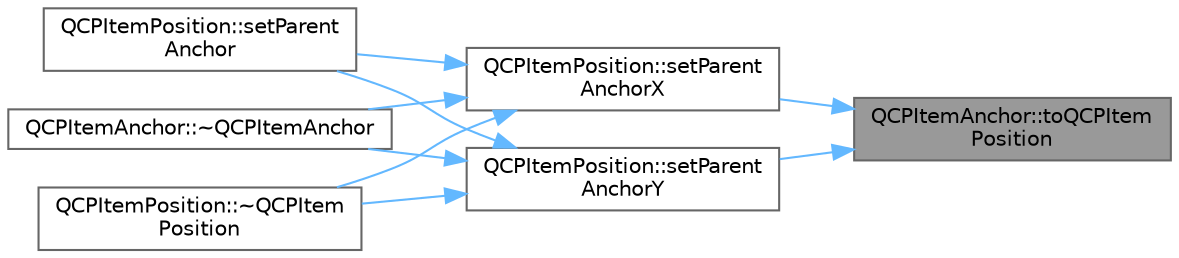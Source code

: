 digraph "QCPItemAnchor::toQCPItemPosition"
{
 // LATEX_PDF_SIZE
  bgcolor="transparent";
  edge [fontname=Helvetica,fontsize=10,labelfontname=Helvetica,labelfontsize=10];
  node [fontname=Helvetica,fontsize=10,shape=box,height=0.2,width=0.4];
  rankdir="RL";
  Node1 [label="QCPItemAnchor::toQCPItem\lPosition",height=0.2,width=0.4,color="gray40", fillcolor="grey60", style="filled", fontcolor="black",tooltip=" "];
  Node1 -> Node2 [dir="back",color="steelblue1",style="solid"];
  Node2 [label="QCPItemPosition::setParent\lAnchorX",height=0.2,width=0.4,color="grey40", fillcolor="white", style="filled",URL="$class_q_c_p_item_position.html#add71461a973927c74e42179480916d9c",tooltip=" "];
  Node2 -> Node3 [dir="back",color="steelblue1",style="solid"];
  Node3 [label="QCPItemPosition::setParent\lAnchor",height=0.2,width=0.4,color="grey40", fillcolor="white", style="filled",URL="$class_q_c_p_item_position.html#ac094d67a95d2dceafa0d50b9db3a7e51",tooltip=" "];
  Node2 -> Node4 [dir="back",color="steelblue1",style="solid"];
  Node4 [label="QCPItemAnchor::~QCPItemAnchor",height=0.2,width=0.4,color="grey40", fillcolor="white", style="filled",URL="$class_q_c_p_item_anchor.html#a1868559407600688ee4d1a4621e81ceb",tooltip=" "];
  Node2 -> Node5 [dir="back",color="steelblue1",style="solid"];
  Node5 [label="QCPItemPosition::~QCPItem\lPosition",height=0.2,width=0.4,color="grey40", fillcolor="white", style="filled",URL="$class_q_c_p_item_position.html#ad8a289016f7a62332f9c865c39ab2047",tooltip=" "];
  Node1 -> Node6 [dir="back",color="steelblue1",style="solid"];
  Node6 [label="QCPItemPosition::setParent\lAnchorY",height=0.2,width=0.4,color="grey40", fillcolor="white", style="filled",URL="$class_q_c_p_item_position.html#add5ec1db9d19cec58a3b5c9e0a0c3f9d",tooltip=" "];
  Node6 -> Node3 [dir="back",color="steelblue1",style="solid"];
  Node6 -> Node4 [dir="back",color="steelblue1",style="solid"];
  Node6 -> Node5 [dir="back",color="steelblue1",style="solid"];
}
